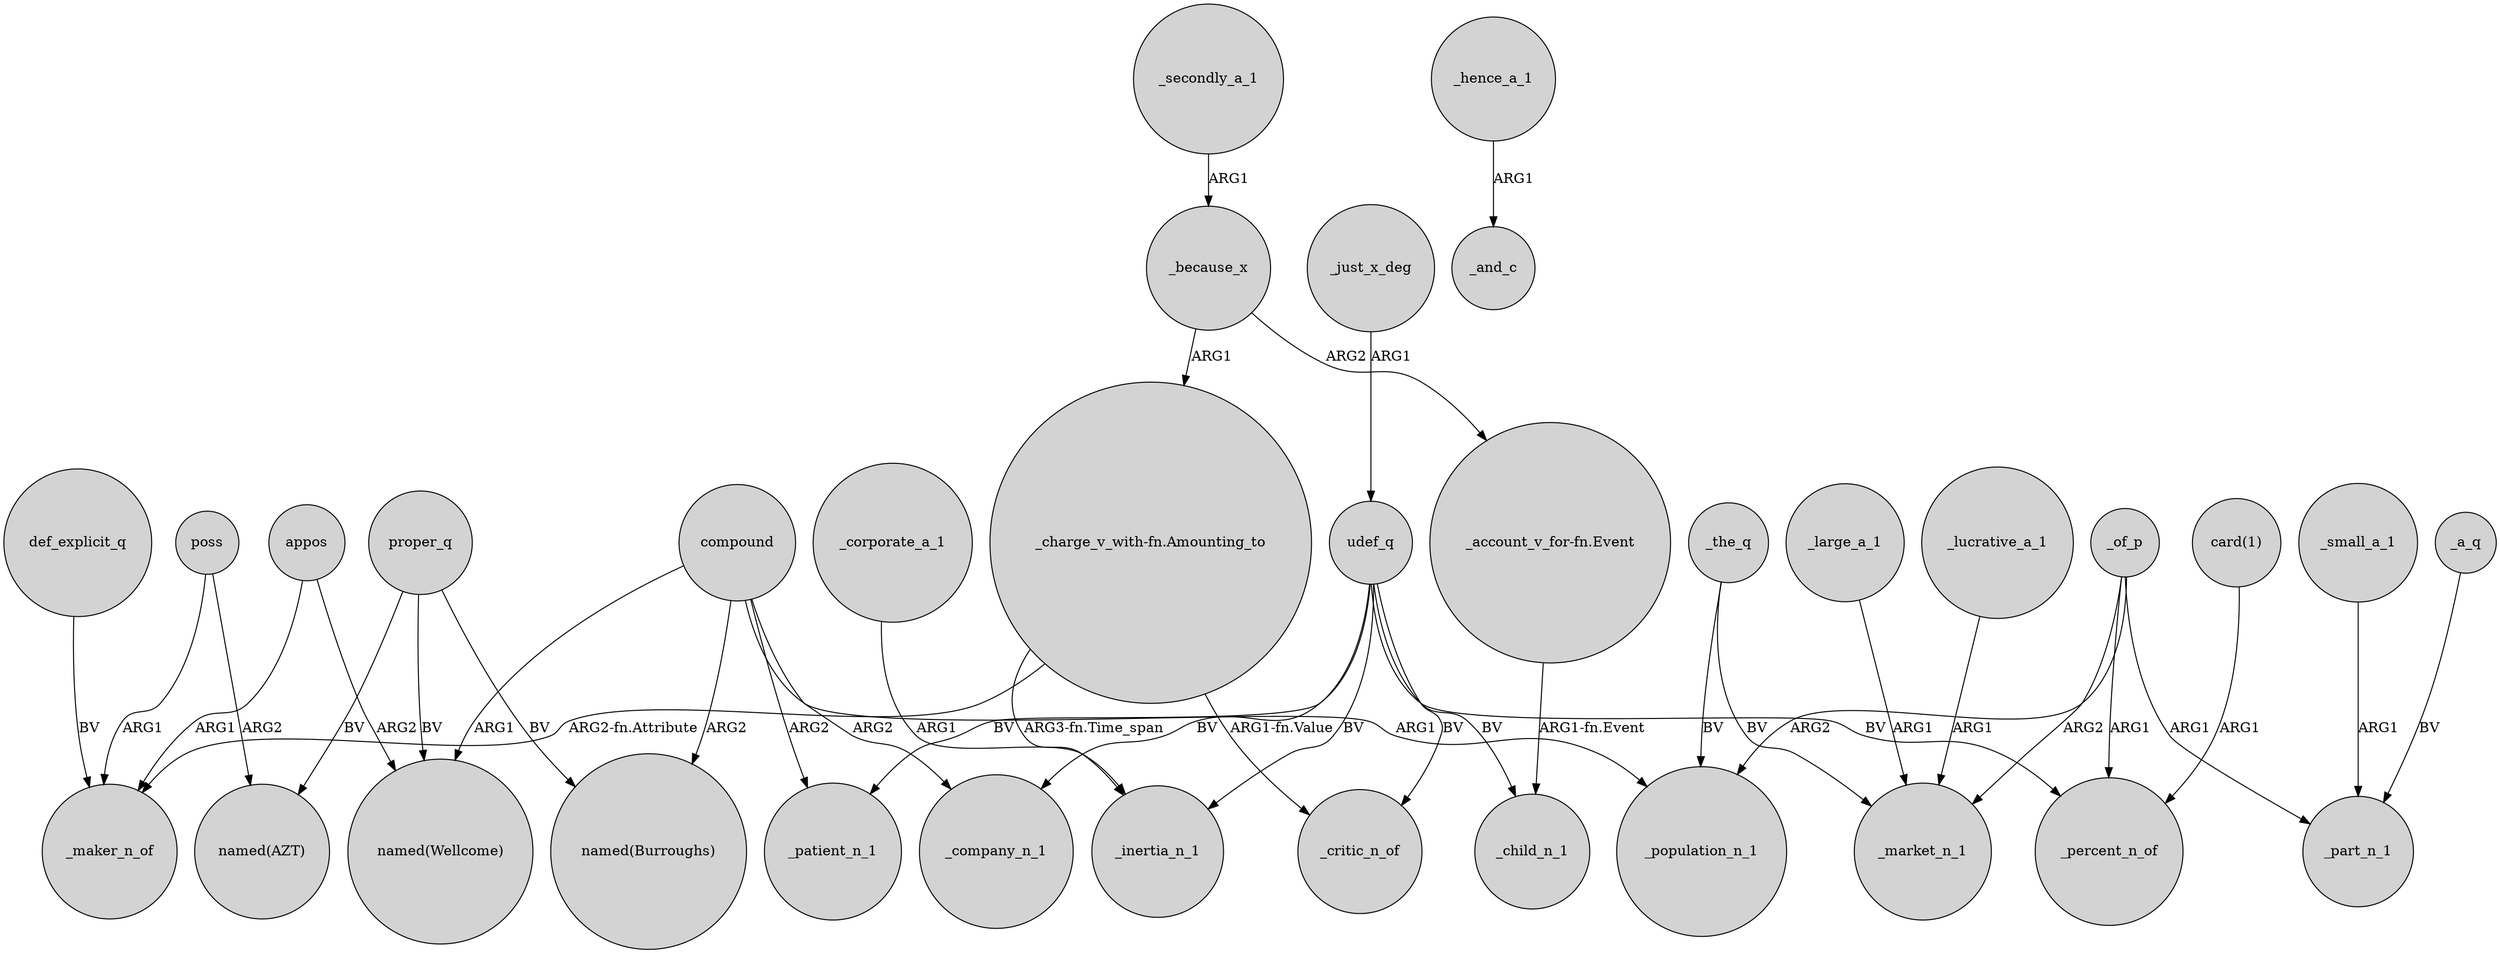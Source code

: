 digraph {
	node [shape=circle style=filled]
	poss -> "named(AZT)" [label=ARG2]
	appos -> _maker_n_of [label=ARG1]
	_the_q -> _population_n_1 [label=BV]
	"_charge_v_with-fn.Amounting_to" -> _inertia_n_1 [label="ARG3-fn.Time_span"]
	udef_q -> _patient_n_1 [label=BV]
	_a_q -> _part_n_1 [label=BV]
	compound -> _company_n_1 [label=ARG2]
	_because_x -> "_account_v_for-fn.Event" [label=ARG2]
	udef_q -> _company_n_1 [label=BV]
	proper_q -> "named(Wellcome)" [label=BV]
	_because_x -> "_charge_v_with-fn.Amounting_to" [label=ARG1]
	compound -> "named(Burroughs)" [label=ARG2]
	_of_p -> _percent_n_of [label=ARG1]
	compound -> "named(Wellcome)" [label=ARG1]
	_the_q -> _market_n_1 [label=BV]
	_corporate_a_1 -> _inertia_n_1 [label=ARG1]
	"_charge_v_with-fn.Amounting_to" -> _critic_n_of [label="ARG1-fn.Value"]
	proper_q -> "named(AZT)" [label=BV]
	compound -> _patient_n_1 [label=ARG2]
	compound -> _population_n_1 [label=ARG1]
	udef_q -> _percent_n_of [label=BV]
	_large_a_1 -> _market_n_1 [label=ARG1]
	proper_q -> "named(Burroughs)" [label=BV]
	"_charge_v_with-fn.Amounting_to" -> _maker_n_of [label="ARG2-fn.Attribute"]
	_hence_a_1 -> _and_c [label=ARG1]
	_secondly_a_1 -> _because_x [label=ARG1]
	"card(1)" -> _percent_n_of [label=ARG1]
	def_explicit_q -> _maker_n_of [label=BV]
	_of_p -> _population_n_1 [label=ARG2]
	_lucrative_a_1 -> _market_n_1 [label=ARG1]
	poss -> _maker_n_of [label=ARG1]
	_of_p -> _market_n_1 [label=ARG2]
	udef_q -> _critic_n_of [label=BV]
	_small_a_1 -> _part_n_1 [label=ARG1]
	appos -> "named(Wellcome)" [label=ARG2]
	"_account_v_for-fn.Event" -> _child_n_1 [label="ARG1-fn.Event"]
	_of_p -> _part_n_1 [label=ARG1]
	udef_q -> _inertia_n_1 [label=BV]
	_just_x_deg -> udef_q [label=ARG1]
	udef_q -> _child_n_1 [label=BV]
}
